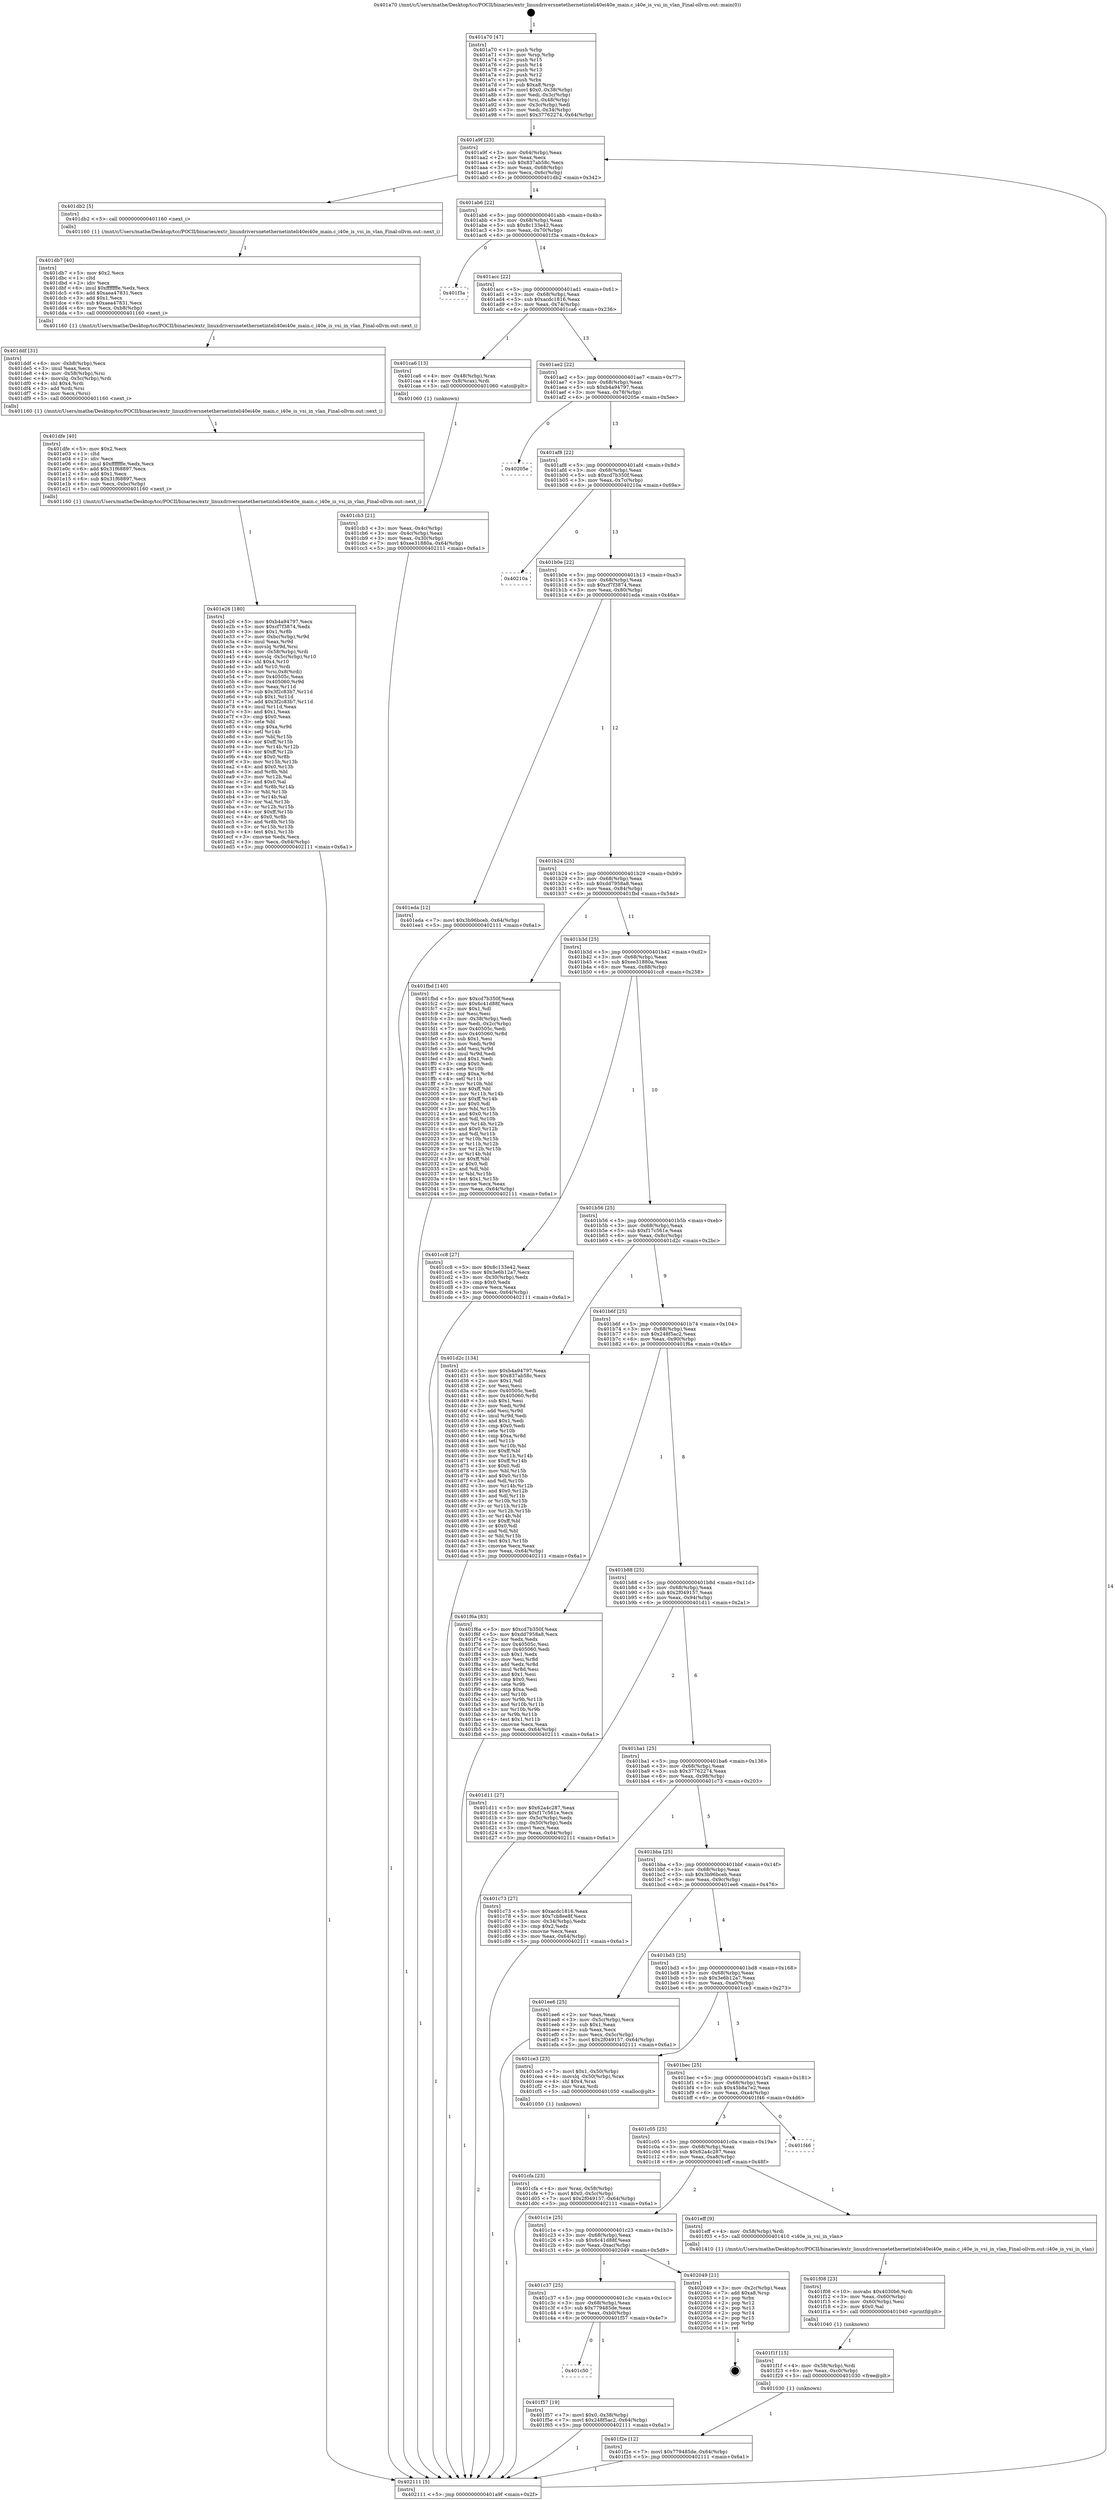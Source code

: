 digraph "0x401a70" {
  label = "0x401a70 (/mnt/c/Users/mathe/Desktop/tcc/POCII/binaries/extr_linuxdriversnetethernetinteli40ei40e_main.c_i40e_is_vsi_in_vlan_Final-ollvm.out::main(0))"
  labelloc = "t"
  node[shape=record]

  Entry [label="",width=0.3,height=0.3,shape=circle,fillcolor=black,style=filled]
  "0x401a9f" [label="{
     0x401a9f [23]\l
     | [instrs]\l
     &nbsp;&nbsp;0x401a9f \<+3\>: mov -0x64(%rbp),%eax\l
     &nbsp;&nbsp;0x401aa2 \<+2\>: mov %eax,%ecx\l
     &nbsp;&nbsp;0x401aa4 \<+6\>: sub $0x837ab58c,%ecx\l
     &nbsp;&nbsp;0x401aaa \<+3\>: mov %eax,-0x68(%rbp)\l
     &nbsp;&nbsp;0x401aad \<+3\>: mov %ecx,-0x6c(%rbp)\l
     &nbsp;&nbsp;0x401ab0 \<+6\>: je 0000000000401db2 \<main+0x342\>\l
  }"]
  "0x401db2" [label="{
     0x401db2 [5]\l
     | [instrs]\l
     &nbsp;&nbsp;0x401db2 \<+5\>: call 0000000000401160 \<next_i\>\l
     | [calls]\l
     &nbsp;&nbsp;0x401160 \{1\} (/mnt/c/Users/mathe/Desktop/tcc/POCII/binaries/extr_linuxdriversnetethernetinteli40ei40e_main.c_i40e_is_vsi_in_vlan_Final-ollvm.out::next_i)\l
  }"]
  "0x401ab6" [label="{
     0x401ab6 [22]\l
     | [instrs]\l
     &nbsp;&nbsp;0x401ab6 \<+5\>: jmp 0000000000401abb \<main+0x4b\>\l
     &nbsp;&nbsp;0x401abb \<+3\>: mov -0x68(%rbp),%eax\l
     &nbsp;&nbsp;0x401abe \<+5\>: sub $0x8c133e42,%eax\l
     &nbsp;&nbsp;0x401ac3 \<+3\>: mov %eax,-0x70(%rbp)\l
     &nbsp;&nbsp;0x401ac6 \<+6\>: je 0000000000401f3a \<main+0x4ca\>\l
  }"]
  Exit [label="",width=0.3,height=0.3,shape=circle,fillcolor=black,style=filled,peripheries=2]
  "0x401f3a" [label="{
     0x401f3a\l
  }", style=dashed]
  "0x401acc" [label="{
     0x401acc [22]\l
     | [instrs]\l
     &nbsp;&nbsp;0x401acc \<+5\>: jmp 0000000000401ad1 \<main+0x61\>\l
     &nbsp;&nbsp;0x401ad1 \<+3\>: mov -0x68(%rbp),%eax\l
     &nbsp;&nbsp;0x401ad4 \<+5\>: sub $0xacdc1816,%eax\l
     &nbsp;&nbsp;0x401ad9 \<+3\>: mov %eax,-0x74(%rbp)\l
     &nbsp;&nbsp;0x401adc \<+6\>: je 0000000000401ca6 \<main+0x236\>\l
  }"]
  "0x401c50" [label="{
     0x401c50\l
  }", style=dashed]
  "0x401ca6" [label="{
     0x401ca6 [13]\l
     | [instrs]\l
     &nbsp;&nbsp;0x401ca6 \<+4\>: mov -0x48(%rbp),%rax\l
     &nbsp;&nbsp;0x401caa \<+4\>: mov 0x8(%rax),%rdi\l
     &nbsp;&nbsp;0x401cae \<+5\>: call 0000000000401060 \<atoi@plt\>\l
     | [calls]\l
     &nbsp;&nbsp;0x401060 \{1\} (unknown)\l
  }"]
  "0x401ae2" [label="{
     0x401ae2 [22]\l
     | [instrs]\l
     &nbsp;&nbsp;0x401ae2 \<+5\>: jmp 0000000000401ae7 \<main+0x77\>\l
     &nbsp;&nbsp;0x401ae7 \<+3\>: mov -0x68(%rbp),%eax\l
     &nbsp;&nbsp;0x401aea \<+5\>: sub $0xb4a94797,%eax\l
     &nbsp;&nbsp;0x401aef \<+3\>: mov %eax,-0x78(%rbp)\l
     &nbsp;&nbsp;0x401af2 \<+6\>: je 000000000040205e \<main+0x5ee\>\l
  }"]
  "0x401f57" [label="{
     0x401f57 [19]\l
     | [instrs]\l
     &nbsp;&nbsp;0x401f57 \<+7\>: movl $0x0,-0x38(%rbp)\l
     &nbsp;&nbsp;0x401f5e \<+7\>: movl $0x248f5ac2,-0x64(%rbp)\l
     &nbsp;&nbsp;0x401f65 \<+5\>: jmp 0000000000402111 \<main+0x6a1\>\l
  }"]
  "0x40205e" [label="{
     0x40205e\l
  }", style=dashed]
  "0x401af8" [label="{
     0x401af8 [22]\l
     | [instrs]\l
     &nbsp;&nbsp;0x401af8 \<+5\>: jmp 0000000000401afd \<main+0x8d\>\l
     &nbsp;&nbsp;0x401afd \<+3\>: mov -0x68(%rbp),%eax\l
     &nbsp;&nbsp;0x401b00 \<+5\>: sub $0xcd7b350f,%eax\l
     &nbsp;&nbsp;0x401b05 \<+3\>: mov %eax,-0x7c(%rbp)\l
     &nbsp;&nbsp;0x401b08 \<+6\>: je 000000000040210a \<main+0x69a\>\l
  }"]
  "0x401c37" [label="{
     0x401c37 [25]\l
     | [instrs]\l
     &nbsp;&nbsp;0x401c37 \<+5\>: jmp 0000000000401c3c \<main+0x1cc\>\l
     &nbsp;&nbsp;0x401c3c \<+3\>: mov -0x68(%rbp),%eax\l
     &nbsp;&nbsp;0x401c3f \<+5\>: sub $0x779485de,%eax\l
     &nbsp;&nbsp;0x401c44 \<+6\>: mov %eax,-0xb0(%rbp)\l
     &nbsp;&nbsp;0x401c4a \<+6\>: je 0000000000401f57 \<main+0x4e7\>\l
  }"]
  "0x40210a" [label="{
     0x40210a\l
  }", style=dashed]
  "0x401b0e" [label="{
     0x401b0e [22]\l
     | [instrs]\l
     &nbsp;&nbsp;0x401b0e \<+5\>: jmp 0000000000401b13 \<main+0xa3\>\l
     &nbsp;&nbsp;0x401b13 \<+3\>: mov -0x68(%rbp),%eax\l
     &nbsp;&nbsp;0x401b16 \<+5\>: sub $0xcf7f3874,%eax\l
     &nbsp;&nbsp;0x401b1b \<+3\>: mov %eax,-0x80(%rbp)\l
     &nbsp;&nbsp;0x401b1e \<+6\>: je 0000000000401eda \<main+0x46a\>\l
  }"]
  "0x402049" [label="{
     0x402049 [21]\l
     | [instrs]\l
     &nbsp;&nbsp;0x402049 \<+3\>: mov -0x2c(%rbp),%eax\l
     &nbsp;&nbsp;0x40204c \<+7\>: add $0xa8,%rsp\l
     &nbsp;&nbsp;0x402053 \<+1\>: pop %rbx\l
     &nbsp;&nbsp;0x402054 \<+2\>: pop %r12\l
     &nbsp;&nbsp;0x402056 \<+2\>: pop %r13\l
     &nbsp;&nbsp;0x402058 \<+2\>: pop %r14\l
     &nbsp;&nbsp;0x40205a \<+2\>: pop %r15\l
     &nbsp;&nbsp;0x40205c \<+1\>: pop %rbp\l
     &nbsp;&nbsp;0x40205d \<+1\>: ret\l
  }"]
  "0x401eda" [label="{
     0x401eda [12]\l
     | [instrs]\l
     &nbsp;&nbsp;0x401eda \<+7\>: movl $0x3b96bceb,-0x64(%rbp)\l
     &nbsp;&nbsp;0x401ee1 \<+5\>: jmp 0000000000402111 \<main+0x6a1\>\l
  }"]
  "0x401b24" [label="{
     0x401b24 [25]\l
     | [instrs]\l
     &nbsp;&nbsp;0x401b24 \<+5\>: jmp 0000000000401b29 \<main+0xb9\>\l
     &nbsp;&nbsp;0x401b29 \<+3\>: mov -0x68(%rbp),%eax\l
     &nbsp;&nbsp;0x401b2c \<+5\>: sub $0xdd7958a8,%eax\l
     &nbsp;&nbsp;0x401b31 \<+6\>: mov %eax,-0x84(%rbp)\l
     &nbsp;&nbsp;0x401b37 \<+6\>: je 0000000000401fbd \<main+0x54d\>\l
  }"]
  "0x401f2e" [label="{
     0x401f2e [12]\l
     | [instrs]\l
     &nbsp;&nbsp;0x401f2e \<+7\>: movl $0x779485de,-0x64(%rbp)\l
     &nbsp;&nbsp;0x401f35 \<+5\>: jmp 0000000000402111 \<main+0x6a1\>\l
  }"]
  "0x401fbd" [label="{
     0x401fbd [140]\l
     | [instrs]\l
     &nbsp;&nbsp;0x401fbd \<+5\>: mov $0xcd7b350f,%eax\l
     &nbsp;&nbsp;0x401fc2 \<+5\>: mov $0x6c41d88f,%ecx\l
     &nbsp;&nbsp;0x401fc7 \<+2\>: mov $0x1,%dl\l
     &nbsp;&nbsp;0x401fc9 \<+2\>: xor %esi,%esi\l
     &nbsp;&nbsp;0x401fcb \<+3\>: mov -0x38(%rbp),%edi\l
     &nbsp;&nbsp;0x401fce \<+3\>: mov %edi,-0x2c(%rbp)\l
     &nbsp;&nbsp;0x401fd1 \<+7\>: mov 0x40505c,%edi\l
     &nbsp;&nbsp;0x401fd8 \<+8\>: mov 0x405060,%r8d\l
     &nbsp;&nbsp;0x401fe0 \<+3\>: sub $0x1,%esi\l
     &nbsp;&nbsp;0x401fe3 \<+3\>: mov %edi,%r9d\l
     &nbsp;&nbsp;0x401fe6 \<+3\>: add %esi,%r9d\l
     &nbsp;&nbsp;0x401fe9 \<+4\>: imul %r9d,%edi\l
     &nbsp;&nbsp;0x401fed \<+3\>: and $0x1,%edi\l
     &nbsp;&nbsp;0x401ff0 \<+3\>: cmp $0x0,%edi\l
     &nbsp;&nbsp;0x401ff3 \<+4\>: sete %r10b\l
     &nbsp;&nbsp;0x401ff7 \<+4\>: cmp $0xa,%r8d\l
     &nbsp;&nbsp;0x401ffb \<+4\>: setl %r11b\l
     &nbsp;&nbsp;0x401fff \<+3\>: mov %r10b,%bl\l
     &nbsp;&nbsp;0x402002 \<+3\>: xor $0xff,%bl\l
     &nbsp;&nbsp;0x402005 \<+3\>: mov %r11b,%r14b\l
     &nbsp;&nbsp;0x402008 \<+4\>: xor $0xff,%r14b\l
     &nbsp;&nbsp;0x40200c \<+3\>: xor $0x0,%dl\l
     &nbsp;&nbsp;0x40200f \<+3\>: mov %bl,%r15b\l
     &nbsp;&nbsp;0x402012 \<+4\>: and $0x0,%r15b\l
     &nbsp;&nbsp;0x402016 \<+3\>: and %dl,%r10b\l
     &nbsp;&nbsp;0x402019 \<+3\>: mov %r14b,%r12b\l
     &nbsp;&nbsp;0x40201c \<+4\>: and $0x0,%r12b\l
     &nbsp;&nbsp;0x402020 \<+3\>: and %dl,%r11b\l
     &nbsp;&nbsp;0x402023 \<+3\>: or %r10b,%r15b\l
     &nbsp;&nbsp;0x402026 \<+3\>: or %r11b,%r12b\l
     &nbsp;&nbsp;0x402029 \<+3\>: xor %r12b,%r15b\l
     &nbsp;&nbsp;0x40202c \<+3\>: or %r14b,%bl\l
     &nbsp;&nbsp;0x40202f \<+3\>: xor $0xff,%bl\l
     &nbsp;&nbsp;0x402032 \<+3\>: or $0x0,%dl\l
     &nbsp;&nbsp;0x402035 \<+2\>: and %dl,%bl\l
     &nbsp;&nbsp;0x402037 \<+3\>: or %bl,%r15b\l
     &nbsp;&nbsp;0x40203a \<+4\>: test $0x1,%r15b\l
     &nbsp;&nbsp;0x40203e \<+3\>: cmovne %ecx,%eax\l
     &nbsp;&nbsp;0x402041 \<+3\>: mov %eax,-0x64(%rbp)\l
     &nbsp;&nbsp;0x402044 \<+5\>: jmp 0000000000402111 \<main+0x6a1\>\l
  }"]
  "0x401b3d" [label="{
     0x401b3d [25]\l
     | [instrs]\l
     &nbsp;&nbsp;0x401b3d \<+5\>: jmp 0000000000401b42 \<main+0xd2\>\l
     &nbsp;&nbsp;0x401b42 \<+3\>: mov -0x68(%rbp),%eax\l
     &nbsp;&nbsp;0x401b45 \<+5\>: sub $0xee31880a,%eax\l
     &nbsp;&nbsp;0x401b4a \<+6\>: mov %eax,-0x88(%rbp)\l
     &nbsp;&nbsp;0x401b50 \<+6\>: je 0000000000401cc8 \<main+0x258\>\l
  }"]
  "0x401f1f" [label="{
     0x401f1f [15]\l
     | [instrs]\l
     &nbsp;&nbsp;0x401f1f \<+4\>: mov -0x58(%rbp),%rdi\l
     &nbsp;&nbsp;0x401f23 \<+6\>: mov %eax,-0xc0(%rbp)\l
     &nbsp;&nbsp;0x401f29 \<+5\>: call 0000000000401030 \<free@plt\>\l
     | [calls]\l
     &nbsp;&nbsp;0x401030 \{1\} (unknown)\l
  }"]
  "0x401cc8" [label="{
     0x401cc8 [27]\l
     | [instrs]\l
     &nbsp;&nbsp;0x401cc8 \<+5\>: mov $0x8c133e42,%eax\l
     &nbsp;&nbsp;0x401ccd \<+5\>: mov $0x3e6b12a7,%ecx\l
     &nbsp;&nbsp;0x401cd2 \<+3\>: mov -0x30(%rbp),%edx\l
     &nbsp;&nbsp;0x401cd5 \<+3\>: cmp $0x0,%edx\l
     &nbsp;&nbsp;0x401cd8 \<+3\>: cmove %ecx,%eax\l
     &nbsp;&nbsp;0x401cdb \<+3\>: mov %eax,-0x64(%rbp)\l
     &nbsp;&nbsp;0x401cde \<+5\>: jmp 0000000000402111 \<main+0x6a1\>\l
  }"]
  "0x401b56" [label="{
     0x401b56 [25]\l
     | [instrs]\l
     &nbsp;&nbsp;0x401b56 \<+5\>: jmp 0000000000401b5b \<main+0xeb\>\l
     &nbsp;&nbsp;0x401b5b \<+3\>: mov -0x68(%rbp),%eax\l
     &nbsp;&nbsp;0x401b5e \<+5\>: sub $0xf17c561e,%eax\l
     &nbsp;&nbsp;0x401b63 \<+6\>: mov %eax,-0x8c(%rbp)\l
     &nbsp;&nbsp;0x401b69 \<+6\>: je 0000000000401d2c \<main+0x2bc\>\l
  }"]
  "0x401f08" [label="{
     0x401f08 [23]\l
     | [instrs]\l
     &nbsp;&nbsp;0x401f08 \<+10\>: movabs $0x4030b6,%rdi\l
     &nbsp;&nbsp;0x401f12 \<+3\>: mov %eax,-0x60(%rbp)\l
     &nbsp;&nbsp;0x401f15 \<+3\>: mov -0x60(%rbp),%esi\l
     &nbsp;&nbsp;0x401f18 \<+2\>: mov $0x0,%al\l
     &nbsp;&nbsp;0x401f1a \<+5\>: call 0000000000401040 \<printf@plt\>\l
     | [calls]\l
     &nbsp;&nbsp;0x401040 \{1\} (unknown)\l
  }"]
  "0x401d2c" [label="{
     0x401d2c [134]\l
     | [instrs]\l
     &nbsp;&nbsp;0x401d2c \<+5\>: mov $0xb4a94797,%eax\l
     &nbsp;&nbsp;0x401d31 \<+5\>: mov $0x837ab58c,%ecx\l
     &nbsp;&nbsp;0x401d36 \<+2\>: mov $0x1,%dl\l
     &nbsp;&nbsp;0x401d38 \<+2\>: xor %esi,%esi\l
     &nbsp;&nbsp;0x401d3a \<+7\>: mov 0x40505c,%edi\l
     &nbsp;&nbsp;0x401d41 \<+8\>: mov 0x405060,%r8d\l
     &nbsp;&nbsp;0x401d49 \<+3\>: sub $0x1,%esi\l
     &nbsp;&nbsp;0x401d4c \<+3\>: mov %edi,%r9d\l
     &nbsp;&nbsp;0x401d4f \<+3\>: add %esi,%r9d\l
     &nbsp;&nbsp;0x401d52 \<+4\>: imul %r9d,%edi\l
     &nbsp;&nbsp;0x401d56 \<+3\>: and $0x1,%edi\l
     &nbsp;&nbsp;0x401d59 \<+3\>: cmp $0x0,%edi\l
     &nbsp;&nbsp;0x401d5c \<+4\>: sete %r10b\l
     &nbsp;&nbsp;0x401d60 \<+4\>: cmp $0xa,%r8d\l
     &nbsp;&nbsp;0x401d64 \<+4\>: setl %r11b\l
     &nbsp;&nbsp;0x401d68 \<+3\>: mov %r10b,%bl\l
     &nbsp;&nbsp;0x401d6b \<+3\>: xor $0xff,%bl\l
     &nbsp;&nbsp;0x401d6e \<+3\>: mov %r11b,%r14b\l
     &nbsp;&nbsp;0x401d71 \<+4\>: xor $0xff,%r14b\l
     &nbsp;&nbsp;0x401d75 \<+3\>: xor $0x0,%dl\l
     &nbsp;&nbsp;0x401d78 \<+3\>: mov %bl,%r15b\l
     &nbsp;&nbsp;0x401d7b \<+4\>: and $0x0,%r15b\l
     &nbsp;&nbsp;0x401d7f \<+3\>: and %dl,%r10b\l
     &nbsp;&nbsp;0x401d82 \<+3\>: mov %r14b,%r12b\l
     &nbsp;&nbsp;0x401d85 \<+4\>: and $0x0,%r12b\l
     &nbsp;&nbsp;0x401d89 \<+3\>: and %dl,%r11b\l
     &nbsp;&nbsp;0x401d8c \<+3\>: or %r10b,%r15b\l
     &nbsp;&nbsp;0x401d8f \<+3\>: or %r11b,%r12b\l
     &nbsp;&nbsp;0x401d92 \<+3\>: xor %r12b,%r15b\l
     &nbsp;&nbsp;0x401d95 \<+3\>: or %r14b,%bl\l
     &nbsp;&nbsp;0x401d98 \<+3\>: xor $0xff,%bl\l
     &nbsp;&nbsp;0x401d9b \<+3\>: or $0x0,%dl\l
     &nbsp;&nbsp;0x401d9e \<+2\>: and %dl,%bl\l
     &nbsp;&nbsp;0x401da0 \<+3\>: or %bl,%r15b\l
     &nbsp;&nbsp;0x401da3 \<+4\>: test $0x1,%r15b\l
     &nbsp;&nbsp;0x401da7 \<+3\>: cmovne %ecx,%eax\l
     &nbsp;&nbsp;0x401daa \<+3\>: mov %eax,-0x64(%rbp)\l
     &nbsp;&nbsp;0x401dad \<+5\>: jmp 0000000000402111 \<main+0x6a1\>\l
  }"]
  "0x401b6f" [label="{
     0x401b6f [25]\l
     | [instrs]\l
     &nbsp;&nbsp;0x401b6f \<+5\>: jmp 0000000000401b74 \<main+0x104\>\l
     &nbsp;&nbsp;0x401b74 \<+3\>: mov -0x68(%rbp),%eax\l
     &nbsp;&nbsp;0x401b77 \<+5\>: sub $0x248f5ac2,%eax\l
     &nbsp;&nbsp;0x401b7c \<+6\>: mov %eax,-0x90(%rbp)\l
     &nbsp;&nbsp;0x401b82 \<+6\>: je 0000000000401f6a \<main+0x4fa\>\l
  }"]
  "0x401c1e" [label="{
     0x401c1e [25]\l
     | [instrs]\l
     &nbsp;&nbsp;0x401c1e \<+5\>: jmp 0000000000401c23 \<main+0x1b3\>\l
     &nbsp;&nbsp;0x401c23 \<+3\>: mov -0x68(%rbp),%eax\l
     &nbsp;&nbsp;0x401c26 \<+5\>: sub $0x6c41d88f,%eax\l
     &nbsp;&nbsp;0x401c2b \<+6\>: mov %eax,-0xac(%rbp)\l
     &nbsp;&nbsp;0x401c31 \<+6\>: je 0000000000402049 \<main+0x5d9\>\l
  }"]
  "0x401f6a" [label="{
     0x401f6a [83]\l
     | [instrs]\l
     &nbsp;&nbsp;0x401f6a \<+5\>: mov $0xcd7b350f,%eax\l
     &nbsp;&nbsp;0x401f6f \<+5\>: mov $0xdd7958a8,%ecx\l
     &nbsp;&nbsp;0x401f74 \<+2\>: xor %edx,%edx\l
     &nbsp;&nbsp;0x401f76 \<+7\>: mov 0x40505c,%esi\l
     &nbsp;&nbsp;0x401f7d \<+7\>: mov 0x405060,%edi\l
     &nbsp;&nbsp;0x401f84 \<+3\>: sub $0x1,%edx\l
     &nbsp;&nbsp;0x401f87 \<+3\>: mov %esi,%r8d\l
     &nbsp;&nbsp;0x401f8a \<+3\>: add %edx,%r8d\l
     &nbsp;&nbsp;0x401f8d \<+4\>: imul %r8d,%esi\l
     &nbsp;&nbsp;0x401f91 \<+3\>: and $0x1,%esi\l
     &nbsp;&nbsp;0x401f94 \<+3\>: cmp $0x0,%esi\l
     &nbsp;&nbsp;0x401f97 \<+4\>: sete %r9b\l
     &nbsp;&nbsp;0x401f9b \<+3\>: cmp $0xa,%edi\l
     &nbsp;&nbsp;0x401f9e \<+4\>: setl %r10b\l
     &nbsp;&nbsp;0x401fa2 \<+3\>: mov %r9b,%r11b\l
     &nbsp;&nbsp;0x401fa5 \<+3\>: and %r10b,%r11b\l
     &nbsp;&nbsp;0x401fa8 \<+3\>: xor %r10b,%r9b\l
     &nbsp;&nbsp;0x401fab \<+3\>: or %r9b,%r11b\l
     &nbsp;&nbsp;0x401fae \<+4\>: test $0x1,%r11b\l
     &nbsp;&nbsp;0x401fb2 \<+3\>: cmovne %ecx,%eax\l
     &nbsp;&nbsp;0x401fb5 \<+3\>: mov %eax,-0x64(%rbp)\l
     &nbsp;&nbsp;0x401fb8 \<+5\>: jmp 0000000000402111 \<main+0x6a1\>\l
  }"]
  "0x401b88" [label="{
     0x401b88 [25]\l
     | [instrs]\l
     &nbsp;&nbsp;0x401b88 \<+5\>: jmp 0000000000401b8d \<main+0x11d\>\l
     &nbsp;&nbsp;0x401b8d \<+3\>: mov -0x68(%rbp),%eax\l
     &nbsp;&nbsp;0x401b90 \<+5\>: sub $0x2f049157,%eax\l
     &nbsp;&nbsp;0x401b95 \<+6\>: mov %eax,-0x94(%rbp)\l
     &nbsp;&nbsp;0x401b9b \<+6\>: je 0000000000401d11 \<main+0x2a1\>\l
  }"]
  "0x401eff" [label="{
     0x401eff [9]\l
     | [instrs]\l
     &nbsp;&nbsp;0x401eff \<+4\>: mov -0x58(%rbp),%rdi\l
     &nbsp;&nbsp;0x401f03 \<+5\>: call 0000000000401410 \<i40e_is_vsi_in_vlan\>\l
     | [calls]\l
     &nbsp;&nbsp;0x401410 \{1\} (/mnt/c/Users/mathe/Desktop/tcc/POCII/binaries/extr_linuxdriversnetethernetinteli40ei40e_main.c_i40e_is_vsi_in_vlan_Final-ollvm.out::i40e_is_vsi_in_vlan)\l
  }"]
  "0x401d11" [label="{
     0x401d11 [27]\l
     | [instrs]\l
     &nbsp;&nbsp;0x401d11 \<+5\>: mov $0x62a4c287,%eax\l
     &nbsp;&nbsp;0x401d16 \<+5\>: mov $0xf17c561e,%ecx\l
     &nbsp;&nbsp;0x401d1b \<+3\>: mov -0x5c(%rbp),%edx\l
     &nbsp;&nbsp;0x401d1e \<+3\>: cmp -0x50(%rbp),%edx\l
     &nbsp;&nbsp;0x401d21 \<+3\>: cmovl %ecx,%eax\l
     &nbsp;&nbsp;0x401d24 \<+3\>: mov %eax,-0x64(%rbp)\l
     &nbsp;&nbsp;0x401d27 \<+5\>: jmp 0000000000402111 \<main+0x6a1\>\l
  }"]
  "0x401ba1" [label="{
     0x401ba1 [25]\l
     | [instrs]\l
     &nbsp;&nbsp;0x401ba1 \<+5\>: jmp 0000000000401ba6 \<main+0x136\>\l
     &nbsp;&nbsp;0x401ba6 \<+3\>: mov -0x68(%rbp),%eax\l
     &nbsp;&nbsp;0x401ba9 \<+5\>: sub $0x37762274,%eax\l
     &nbsp;&nbsp;0x401bae \<+6\>: mov %eax,-0x98(%rbp)\l
     &nbsp;&nbsp;0x401bb4 \<+6\>: je 0000000000401c73 \<main+0x203\>\l
  }"]
  "0x401c05" [label="{
     0x401c05 [25]\l
     | [instrs]\l
     &nbsp;&nbsp;0x401c05 \<+5\>: jmp 0000000000401c0a \<main+0x19a\>\l
     &nbsp;&nbsp;0x401c0a \<+3\>: mov -0x68(%rbp),%eax\l
     &nbsp;&nbsp;0x401c0d \<+5\>: sub $0x62a4c287,%eax\l
     &nbsp;&nbsp;0x401c12 \<+6\>: mov %eax,-0xa8(%rbp)\l
     &nbsp;&nbsp;0x401c18 \<+6\>: je 0000000000401eff \<main+0x48f\>\l
  }"]
  "0x401c73" [label="{
     0x401c73 [27]\l
     | [instrs]\l
     &nbsp;&nbsp;0x401c73 \<+5\>: mov $0xacdc1816,%eax\l
     &nbsp;&nbsp;0x401c78 \<+5\>: mov $0x7cb8ee8f,%ecx\l
     &nbsp;&nbsp;0x401c7d \<+3\>: mov -0x34(%rbp),%edx\l
     &nbsp;&nbsp;0x401c80 \<+3\>: cmp $0x2,%edx\l
     &nbsp;&nbsp;0x401c83 \<+3\>: cmovne %ecx,%eax\l
     &nbsp;&nbsp;0x401c86 \<+3\>: mov %eax,-0x64(%rbp)\l
     &nbsp;&nbsp;0x401c89 \<+5\>: jmp 0000000000402111 \<main+0x6a1\>\l
  }"]
  "0x401bba" [label="{
     0x401bba [25]\l
     | [instrs]\l
     &nbsp;&nbsp;0x401bba \<+5\>: jmp 0000000000401bbf \<main+0x14f\>\l
     &nbsp;&nbsp;0x401bbf \<+3\>: mov -0x68(%rbp),%eax\l
     &nbsp;&nbsp;0x401bc2 \<+5\>: sub $0x3b96bceb,%eax\l
     &nbsp;&nbsp;0x401bc7 \<+6\>: mov %eax,-0x9c(%rbp)\l
     &nbsp;&nbsp;0x401bcd \<+6\>: je 0000000000401ee6 \<main+0x476\>\l
  }"]
  "0x402111" [label="{
     0x402111 [5]\l
     | [instrs]\l
     &nbsp;&nbsp;0x402111 \<+5\>: jmp 0000000000401a9f \<main+0x2f\>\l
  }"]
  "0x401a70" [label="{
     0x401a70 [47]\l
     | [instrs]\l
     &nbsp;&nbsp;0x401a70 \<+1\>: push %rbp\l
     &nbsp;&nbsp;0x401a71 \<+3\>: mov %rsp,%rbp\l
     &nbsp;&nbsp;0x401a74 \<+2\>: push %r15\l
     &nbsp;&nbsp;0x401a76 \<+2\>: push %r14\l
     &nbsp;&nbsp;0x401a78 \<+2\>: push %r13\l
     &nbsp;&nbsp;0x401a7a \<+2\>: push %r12\l
     &nbsp;&nbsp;0x401a7c \<+1\>: push %rbx\l
     &nbsp;&nbsp;0x401a7d \<+7\>: sub $0xa8,%rsp\l
     &nbsp;&nbsp;0x401a84 \<+7\>: movl $0x0,-0x38(%rbp)\l
     &nbsp;&nbsp;0x401a8b \<+3\>: mov %edi,-0x3c(%rbp)\l
     &nbsp;&nbsp;0x401a8e \<+4\>: mov %rsi,-0x48(%rbp)\l
     &nbsp;&nbsp;0x401a92 \<+3\>: mov -0x3c(%rbp),%edi\l
     &nbsp;&nbsp;0x401a95 \<+3\>: mov %edi,-0x34(%rbp)\l
     &nbsp;&nbsp;0x401a98 \<+7\>: movl $0x37762274,-0x64(%rbp)\l
  }"]
  "0x401cb3" [label="{
     0x401cb3 [21]\l
     | [instrs]\l
     &nbsp;&nbsp;0x401cb3 \<+3\>: mov %eax,-0x4c(%rbp)\l
     &nbsp;&nbsp;0x401cb6 \<+3\>: mov -0x4c(%rbp),%eax\l
     &nbsp;&nbsp;0x401cb9 \<+3\>: mov %eax,-0x30(%rbp)\l
     &nbsp;&nbsp;0x401cbc \<+7\>: movl $0xee31880a,-0x64(%rbp)\l
     &nbsp;&nbsp;0x401cc3 \<+5\>: jmp 0000000000402111 \<main+0x6a1\>\l
  }"]
  "0x401f46" [label="{
     0x401f46\l
  }", style=dashed]
  "0x401ee6" [label="{
     0x401ee6 [25]\l
     | [instrs]\l
     &nbsp;&nbsp;0x401ee6 \<+2\>: xor %eax,%eax\l
     &nbsp;&nbsp;0x401ee8 \<+3\>: mov -0x5c(%rbp),%ecx\l
     &nbsp;&nbsp;0x401eeb \<+3\>: sub $0x1,%eax\l
     &nbsp;&nbsp;0x401eee \<+2\>: sub %eax,%ecx\l
     &nbsp;&nbsp;0x401ef0 \<+3\>: mov %ecx,-0x5c(%rbp)\l
     &nbsp;&nbsp;0x401ef3 \<+7\>: movl $0x2f049157,-0x64(%rbp)\l
     &nbsp;&nbsp;0x401efa \<+5\>: jmp 0000000000402111 \<main+0x6a1\>\l
  }"]
  "0x401bd3" [label="{
     0x401bd3 [25]\l
     | [instrs]\l
     &nbsp;&nbsp;0x401bd3 \<+5\>: jmp 0000000000401bd8 \<main+0x168\>\l
     &nbsp;&nbsp;0x401bd8 \<+3\>: mov -0x68(%rbp),%eax\l
     &nbsp;&nbsp;0x401bdb \<+5\>: sub $0x3e6b12a7,%eax\l
     &nbsp;&nbsp;0x401be0 \<+6\>: mov %eax,-0xa0(%rbp)\l
     &nbsp;&nbsp;0x401be6 \<+6\>: je 0000000000401ce3 \<main+0x273\>\l
  }"]
  "0x401e26" [label="{
     0x401e26 [180]\l
     | [instrs]\l
     &nbsp;&nbsp;0x401e26 \<+5\>: mov $0xb4a94797,%ecx\l
     &nbsp;&nbsp;0x401e2b \<+5\>: mov $0xcf7f3874,%edx\l
     &nbsp;&nbsp;0x401e30 \<+3\>: mov $0x1,%r8b\l
     &nbsp;&nbsp;0x401e33 \<+7\>: mov -0xbc(%rbp),%r9d\l
     &nbsp;&nbsp;0x401e3a \<+4\>: imul %eax,%r9d\l
     &nbsp;&nbsp;0x401e3e \<+3\>: movslq %r9d,%rsi\l
     &nbsp;&nbsp;0x401e41 \<+4\>: mov -0x58(%rbp),%rdi\l
     &nbsp;&nbsp;0x401e45 \<+4\>: movslq -0x5c(%rbp),%r10\l
     &nbsp;&nbsp;0x401e49 \<+4\>: shl $0x4,%r10\l
     &nbsp;&nbsp;0x401e4d \<+3\>: add %r10,%rdi\l
     &nbsp;&nbsp;0x401e50 \<+4\>: mov %rsi,0x8(%rdi)\l
     &nbsp;&nbsp;0x401e54 \<+7\>: mov 0x40505c,%eax\l
     &nbsp;&nbsp;0x401e5b \<+8\>: mov 0x405060,%r9d\l
     &nbsp;&nbsp;0x401e63 \<+3\>: mov %eax,%r11d\l
     &nbsp;&nbsp;0x401e66 \<+7\>: sub $0x3f2c83b7,%r11d\l
     &nbsp;&nbsp;0x401e6d \<+4\>: sub $0x1,%r11d\l
     &nbsp;&nbsp;0x401e71 \<+7\>: add $0x3f2c83b7,%r11d\l
     &nbsp;&nbsp;0x401e78 \<+4\>: imul %r11d,%eax\l
     &nbsp;&nbsp;0x401e7c \<+3\>: and $0x1,%eax\l
     &nbsp;&nbsp;0x401e7f \<+3\>: cmp $0x0,%eax\l
     &nbsp;&nbsp;0x401e82 \<+3\>: sete %bl\l
     &nbsp;&nbsp;0x401e85 \<+4\>: cmp $0xa,%r9d\l
     &nbsp;&nbsp;0x401e89 \<+4\>: setl %r14b\l
     &nbsp;&nbsp;0x401e8d \<+3\>: mov %bl,%r15b\l
     &nbsp;&nbsp;0x401e90 \<+4\>: xor $0xff,%r15b\l
     &nbsp;&nbsp;0x401e94 \<+3\>: mov %r14b,%r12b\l
     &nbsp;&nbsp;0x401e97 \<+4\>: xor $0xff,%r12b\l
     &nbsp;&nbsp;0x401e9b \<+4\>: xor $0x0,%r8b\l
     &nbsp;&nbsp;0x401e9f \<+3\>: mov %r15b,%r13b\l
     &nbsp;&nbsp;0x401ea2 \<+4\>: and $0x0,%r13b\l
     &nbsp;&nbsp;0x401ea6 \<+3\>: and %r8b,%bl\l
     &nbsp;&nbsp;0x401ea9 \<+3\>: mov %r12b,%al\l
     &nbsp;&nbsp;0x401eac \<+2\>: and $0x0,%al\l
     &nbsp;&nbsp;0x401eae \<+3\>: and %r8b,%r14b\l
     &nbsp;&nbsp;0x401eb1 \<+3\>: or %bl,%r13b\l
     &nbsp;&nbsp;0x401eb4 \<+3\>: or %r14b,%al\l
     &nbsp;&nbsp;0x401eb7 \<+3\>: xor %al,%r13b\l
     &nbsp;&nbsp;0x401eba \<+3\>: or %r12b,%r15b\l
     &nbsp;&nbsp;0x401ebd \<+4\>: xor $0xff,%r15b\l
     &nbsp;&nbsp;0x401ec1 \<+4\>: or $0x0,%r8b\l
     &nbsp;&nbsp;0x401ec5 \<+3\>: and %r8b,%r15b\l
     &nbsp;&nbsp;0x401ec8 \<+3\>: or %r15b,%r13b\l
     &nbsp;&nbsp;0x401ecb \<+4\>: test $0x1,%r13b\l
     &nbsp;&nbsp;0x401ecf \<+3\>: cmovne %edx,%ecx\l
     &nbsp;&nbsp;0x401ed2 \<+3\>: mov %ecx,-0x64(%rbp)\l
     &nbsp;&nbsp;0x401ed5 \<+5\>: jmp 0000000000402111 \<main+0x6a1\>\l
  }"]
  "0x401ce3" [label="{
     0x401ce3 [23]\l
     | [instrs]\l
     &nbsp;&nbsp;0x401ce3 \<+7\>: movl $0x1,-0x50(%rbp)\l
     &nbsp;&nbsp;0x401cea \<+4\>: movslq -0x50(%rbp),%rax\l
     &nbsp;&nbsp;0x401cee \<+4\>: shl $0x4,%rax\l
     &nbsp;&nbsp;0x401cf2 \<+3\>: mov %rax,%rdi\l
     &nbsp;&nbsp;0x401cf5 \<+5\>: call 0000000000401050 \<malloc@plt\>\l
     | [calls]\l
     &nbsp;&nbsp;0x401050 \{1\} (unknown)\l
  }"]
  "0x401bec" [label="{
     0x401bec [25]\l
     | [instrs]\l
     &nbsp;&nbsp;0x401bec \<+5\>: jmp 0000000000401bf1 \<main+0x181\>\l
     &nbsp;&nbsp;0x401bf1 \<+3\>: mov -0x68(%rbp),%eax\l
     &nbsp;&nbsp;0x401bf4 \<+5\>: sub $0x45b8a7e2,%eax\l
     &nbsp;&nbsp;0x401bf9 \<+6\>: mov %eax,-0xa4(%rbp)\l
     &nbsp;&nbsp;0x401bff \<+6\>: je 0000000000401f46 \<main+0x4d6\>\l
  }"]
  "0x401cfa" [label="{
     0x401cfa [23]\l
     | [instrs]\l
     &nbsp;&nbsp;0x401cfa \<+4\>: mov %rax,-0x58(%rbp)\l
     &nbsp;&nbsp;0x401cfe \<+7\>: movl $0x0,-0x5c(%rbp)\l
     &nbsp;&nbsp;0x401d05 \<+7\>: movl $0x2f049157,-0x64(%rbp)\l
     &nbsp;&nbsp;0x401d0c \<+5\>: jmp 0000000000402111 \<main+0x6a1\>\l
  }"]
  "0x401db7" [label="{
     0x401db7 [40]\l
     | [instrs]\l
     &nbsp;&nbsp;0x401db7 \<+5\>: mov $0x2,%ecx\l
     &nbsp;&nbsp;0x401dbc \<+1\>: cltd\l
     &nbsp;&nbsp;0x401dbd \<+2\>: idiv %ecx\l
     &nbsp;&nbsp;0x401dbf \<+6\>: imul $0xfffffffe,%edx,%ecx\l
     &nbsp;&nbsp;0x401dc5 \<+6\>: add $0xaea47831,%ecx\l
     &nbsp;&nbsp;0x401dcb \<+3\>: add $0x1,%ecx\l
     &nbsp;&nbsp;0x401dce \<+6\>: sub $0xaea47831,%ecx\l
     &nbsp;&nbsp;0x401dd4 \<+6\>: mov %ecx,-0xb8(%rbp)\l
     &nbsp;&nbsp;0x401dda \<+5\>: call 0000000000401160 \<next_i\>\l
     | [calls]\l
     &nbsp;&nbsp;0x401160 \{1\} (/mnt/c/Users/mathe/Desktop/tcc/POCII/binaries/extr_linuxdriversnetethernetinteli40ei40e_main.c_i40e_is_vsi_in_vlan_Final-ollvm.out::next_i)\l
  }"]
  "0x401ddf" [label="{
     0x401ddf [31]\l
     | [instrs]\l
     &nbsp;&nbsp;0x401ddf \<+6\>: mov -0xb8(%rbp),%ecx\l
     &nbsp;&nbsp;0x401de5 \<+3\>: imul %eax,%ecx\l
     &nbsp;&nbsp;0x401de8 \<+4\>: mov -0x58(%rbp),%rsi\l
     &nbsp;&nbsp;0x401dec \<+4\>: movslq -0x5c(%rbp),%rdi\l
     &nbsp;&nbsp;0x401df0 \<+4\>: shl $0x4,%rdi\l
     &nbsp;&nbsp;0x401df4 \<+3\>: add %rdi,%rsi\l
     &nbsp;&nbsp;0x401df7 \<+2\>: mov %ecx,(%rsi)\l
     &nbsp;&nbsp;0x401df9 \<+5\>: call 0000000000401160 \<next_i\>\l
     | [calls]\l
     &nbsp;&nbsp;0x401160 \{1\} (/mnt/c/Users/mathe/Desktop/tcc/POCII/binaries/extr_linuxdriversnetethernetinteli40ei40e_main.c_i40e_is_vsi_in_vlan_Final-ollvm.out::next_i)\l
  }"]
  "0x401dfe" [label="{
     0x401dfe [40]\l
     | [instrs]\l
     &nbsp;&nbsp;0x401dfe \<+5\>: mov $0x2,%ecx\l
     &nbsp;&nbsp;0x401e03 \<+1\>: cltd\l
     &nbsp;&nbsp;0x401e04 \<+2\>: idiv %ecx\l
     &nbsp;&nbsp;0x401e06 \<+6\>: imul $0xfffffffe,%edx,%ecx\l
     &nbsp;&nbsp;0x401e0c \<+6\>: add $0x31f68897,%ecx\l
     &nbsp;&nbsp;0x401e12 \<+3\>: add $0x1,%ecx\l
     &nbsp;&nbsp;0x401e15 \<+6\>: sub $0x31f68897,%ecx\l
     &nbsp;&nbsp;0x401e1b \<+6\>: mov %ecx,-0xbc(%rbp)\l
     &nbsp;&nbsp;0x401e21 \<+5\>: call 0000000000401160 \<next_i\>\l
     | [calls]\l
     &nbsp;&nbsp;0x401160 \{1\} (/mnt/c/Users/mathe/Desktop/tcc/POCII/binaries/extr_linuxdriversnetethernetinteli40ei40e_main.c_i40e_is_vsi_in_vlan_Final-ollvm.out::next_i)\l
  }"]
  Entry -> "0x401a70" [label=" 1"]
  "0x401a9f" -> "0x401db2" [label=" 1"]
  "0x401a9f" -> "0x401ab6" [label=" 14"]
  "0x402049" -> Exit [label=" 1"]
  "0x401ab6" -> "0x401f3a" [label=" 0"]
  "0x401ab6" -> "0x401acc" [label=" 14"]
  "0x401fbd" -> "0x402111" [label=" 1"]
  "0x401acc" -> "0x401ca6" [label=" 1"]
  "0x401acc" -> "0x401ae2" [label=" 13"]
  "0x401f6a" -> "0x402111" [label=" 1"]
  "0x401ae2" -> "0x40205e" [label=" 0"]
  "0x401ae2" -> "0x401af8" [label=" 13"]
  "0x401f57" -> "0x402111" [label=" 1"]
  "0x401af8" -> "0x40210a" [label=" 0"]
  "0x401af8" -> "0x401b0e" [label=" 13"]
  "0x401c37" -> "0x401f57" [label=" 1"]
  "0x401b0e" -> "0x401eda" [label=" 1"]
  "0x401b0e" -> "0x401b24" [label=" 12"]
  "0x401c37" -> "0x401c50" [label=" 0"]
  "0x401b24" -> "0x401fbd" [label=" 1"]
  "0x401b24" -> "0x401b3d" [label=" 11"]
  "0x401c1e" -> "0x402049" [label=" 1"]
  "0x401b3d" -> "0x401cc8" [label=" 1"]
  "0x401b3d" -> "0x401b56" [label=" 10"]
  "0x401c1e" -> "0x401c37" [label=" 1"]
  "0x401b56" -> "0x401d2c" [label=" 1"]
  "0x401b56" -> "0x401b6f" [label=" 9"]
  "0x401f2e" -> "0x402111" [label=" 1"]
  "0x401b6f" -> "0x401f6a" [label=" 1"]
  "0x401b6f" -> "0x401b88" [label=" 8"]
  "0x401f1f" -> "0x401f2e" [label=" 1"]
  "0x401b88" -> "0x401d11" [label=" 2"]
  "0x401b88" -> "0x401ba1" [label=" 6"]
  "0x401f08" -> "0x401f1f" [label=" 1"]
  "0x401ba1" -> "0x401c73" [label=" 1"]
  "0x401ba1" -> "0x401bba" [label=" 5"]
  "0x401c73" -> "0x402111" [label=" 1"]
  "0x401a70" -> "0x401a9f" [label=" 1"]
  "0x402111" -> "0x401a9f" [label=" 14"]
  "0x401ca6" -> "0x401cb3" [label=" 1"]
  "0x401cb3" -> "0x402111" [label=" 1"]
  "0x401cc8" -> "0x402111" [label=" 1"]
  "0x401c05" -> "0x401c1e" [label=" 2"]
  "0x401bba" -> "0x401ee6" [label=" 1"]
  "0x401bba" -> "0x401bd3" [label=" 4"]
  "0x401c05" -> "0x401eff" [label=" 1"]
  "0x401bd3" -> "0x401ce3" [label=" 1"]
  "0x401bd3" -> "0x401bec" [label=" 3"]
  "0x401ce3" -> "0x401cfa" [label=" 1"]
  "0x401cfa" -> "0x402111" [label=" 1"]
  "0x401d11" -> "0x402111" [label=" 2"]
  "0x401d2c" -> "0x402111" [label=" 1"]
  "0x401db2" -> "0x401db7" [label=" 1"]
  "0x401db7" -> "0x401ddf" [label=" 1"]
  "0x401ddf" -> "0x401dfe" [label=" 1"]
  "0x401dfe" -> "0x401e26" [label=" 1"]
  "0x401e26" -> "0x402111" [label=" 1"]
  "0x401eda" -> "0x402111" [label=" 1"]
  "0x401ee6" -> "0x402111" [label=" 1"]
  "0x401eff" -> "0x401f08" [label=" 1"]
  "0x401bec" -> "0x401f46" [label=" 0"]
  "0x401bec" -> "0x401c05" [label=" 3"]
}
